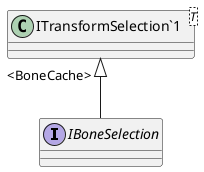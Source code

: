 @startuml
interface IBoneSelection {
}
class "ITransformSelection`1"<T> {
}
"ITransformSelection`1" "<BoneCache>" <|-- IBoneSelection
@enduml
